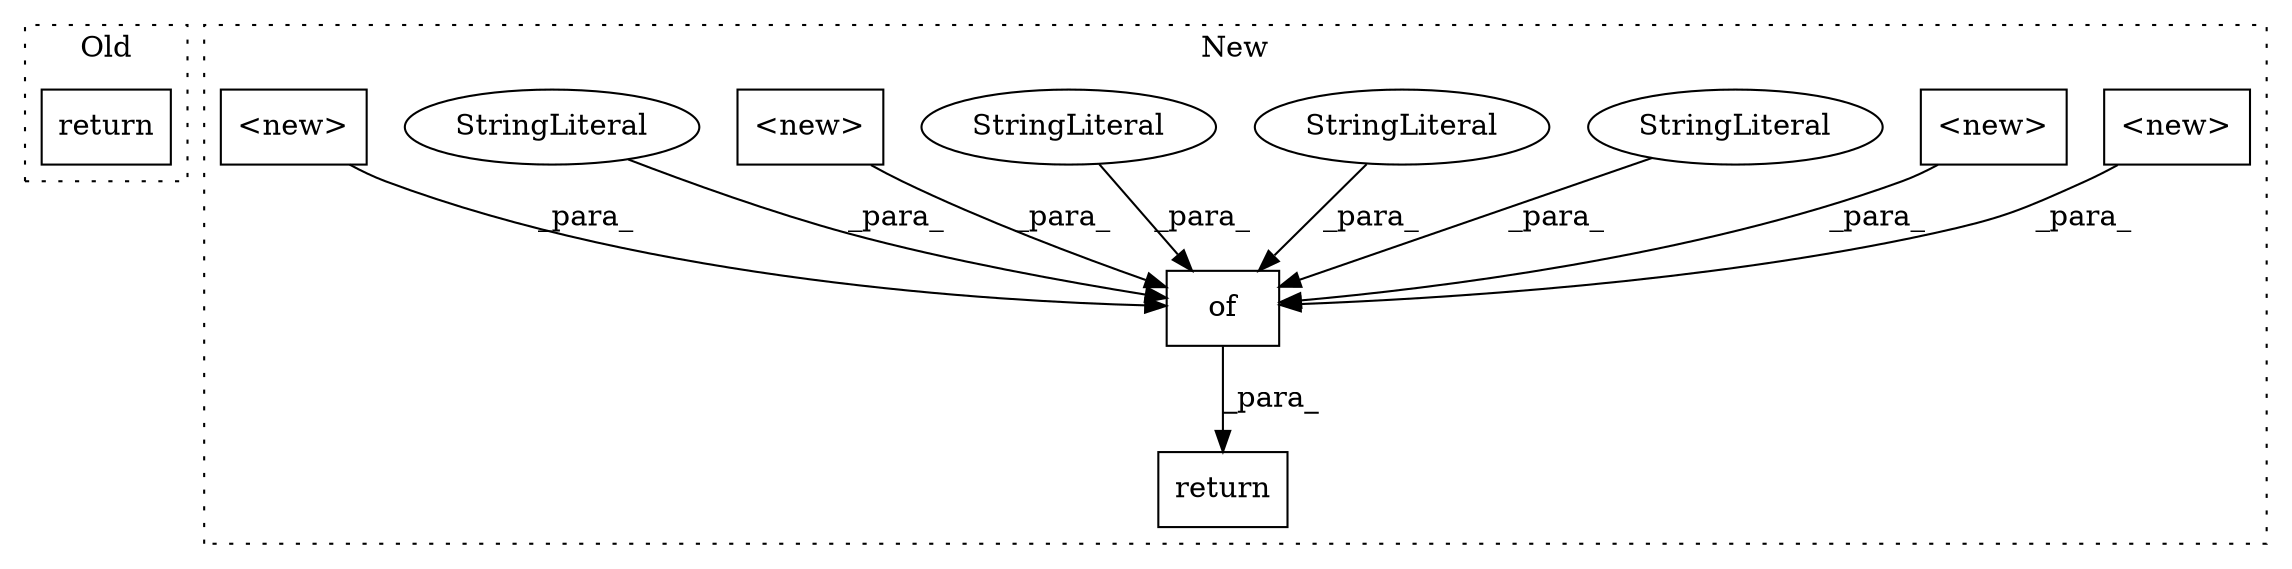 digraph G {
subgraph cluster0 {
1 [label="return" a="41" s="7053" l="7" shape="box"];
label = "Old";
style="dotted";
}
subgraph cluster1 {
2 [label="<new>" a="14" s="7257" l="25" shape="box"];
3 [label="of" a="32" s="6974,7383" l="3,1" shape="box"];
4 [label="return" a="41" s="6963" l="7" shape="box"];
5 [label="<new>" a="14" s="7358" l="25" shape="box"];
6 [label="StringLiteral" a="45" s="7093" l="6" shape="ellipse"];
7 [label="StringLiteral" a="45" s="7176" l="9" shape="ellipse"];
8 [label="StringLiteral" a="45" s="7004" l="6" shape="ellipse"];
9 [label="<new>" a="14" s="7294" l="23" shape="box"];
10 [label="StringLiteral" a="45" s="7283" l="10" shape="ellipse"];
11 [label="<new>" a="14" s="7128" l="20" shape="box"];
label = "New";
style="dotted";
}
2 -> 3 [label="_para_"];
3 -> 4 [label="_para_"];
5 -> 3 [label="_para_"];
6 -> 3 [label="_para_"];
7 -> 3 [label="_para_"];
8 -> 3 [label="_para_"];
9 -> 3 [label="_para_"];
10 -> 3 [label="_para_"];
11 -> 3 [label="_para_"];
}